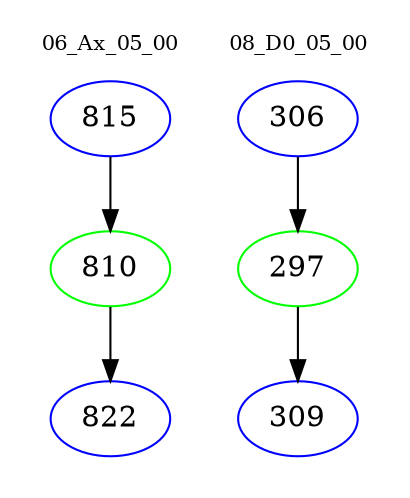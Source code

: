 digraph{
subgraph cluster_0 {
color = white
label = "06_Ax_05_00";
fontsize=10;
T0_815 [label="815", color="blue"]
T0_815 -> T0_810 [color="black"]
T0_810 [label="810", color="green"]
T0_810 -> T0_822 [color="black"]
T0_822 [label="822", color="blue"]
}
subgraph cluster_1 {
color = white
label = "08_D0_05_00";
fontsize=10;
T1_306 [label="306", color="blue"]
T1_306 -> T1_297 [color="black"]
T1_297 [label="297", color="green"]
T1_297 -> T1_309 [color="black"]
T1_309 [label="309", color="blue"]
}
}
